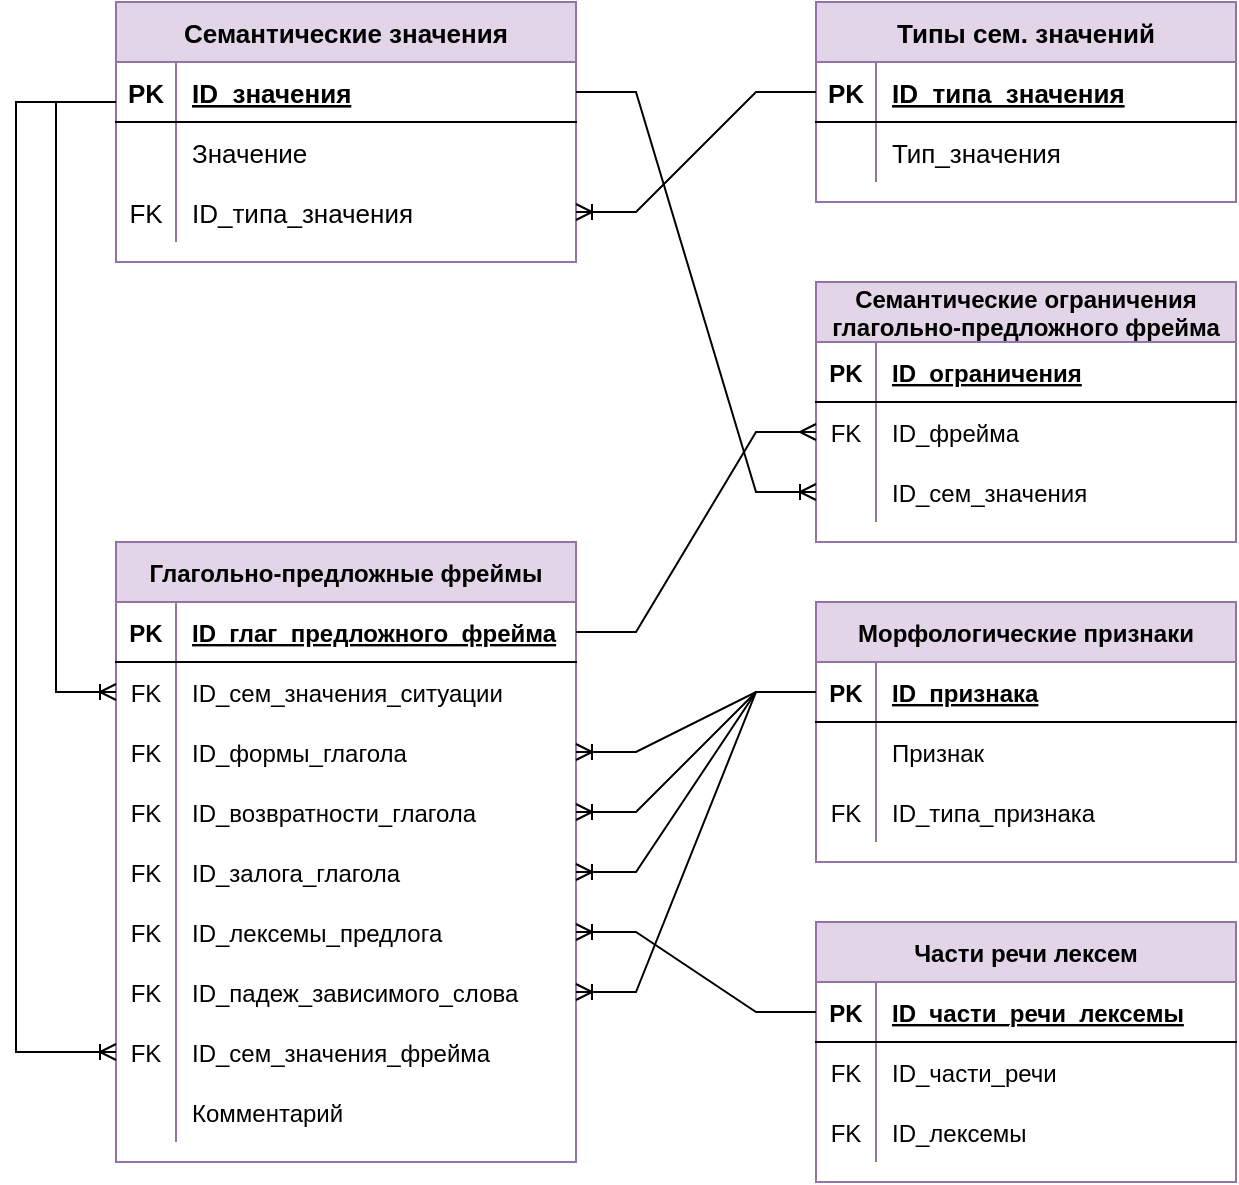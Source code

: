 <mxfile version="16.5.1" type="device"><diagram id="5JQQVHACbkHMRtCTp8QR" name="Страница 1"><mxGraphModel dx="865" dy="541" grid="1" gridSize="10" guides="1" tooltips="1" connect="1" arrows="1" fold="1" page="1" pageScale="1" pageWidth="1169" pageHeight="827" math="0" shadow="0"><root><mxCell id="0"/><mxCell id="1" parent="0"/><mxCell id="BQbZQRaz6PcDgly4RD6V-13" value="Глагольно-предложные фреймы" style="shape=table;startSize=30;container=1;collapsible=1;childLayout=tableLayout;fixedRows=1;rowLines=0;fontStyle=1;align=center;resizeLast=1;fillColor=#e1d5e7;strokeColor=#9673a6;" vertex="1" parent="1"><mxGeometry x="370" y="640" width="230" height="310" as="geometry"/></mxCell><mxCell id="BQbZQRaz6PcDgly4RD6V-14" value="" style="shape=tableRow;horizontal=0;startSize=0;swimlaneHead=0;swimlaneBody=0;fillColor=none;collapsible=0;dropTarget=0;points=[[0,0.5],[1,0.5]];portConstraint=eastwest;top=0;left=0;right=0;bottom=1;" vertex="1" parent="BQbZQRaz6PcDgly4RD6V-13"><mxGeometry y="30" width="230" height="30" as="geometry"/></mxCell><mxCell id="BQbZQRaz6PcDgly4RD6V-15" value="PK" style="shape=partialRectangle;connectable=0;fillColor=none;top=0;left=0;bottom=0;right=0;fontStyle=1;overflow=hidden;" vertex="1" parent="BQbZQRaz6PcDgly4RD6V-14"><mxGeometry width="30" height="30" as="geometry"><mxRectangle width="30" height="30" as="alternateBounds"/></mxGeometry></mxCell><mxCell id="BQbZQRaz6PcDgly4RD6V-16" value="ID_глаг_предложного_фрейма" style="shape=partialRectangle;connectable=0;fillColor=none;top=0;left=0;bottom=0;right=0;align=left;spacingLeft=6;fontStyle=5;overflow=hidden;" vertex="1" parent="BQbZQRaz6PcDgly4RD6V-14"><mxGeometry x="30" width="200" height="30" as="geometry"><mxRectangle width="200" height="30" as="alternateBounds"/></mxGeometry></mxCell><mxCell id="BQbZQRaz6PcDgly4RD6V-17" value="" style="shape=tableRow;horizontal=0;startSize=0;swimlaneHead=0;swimlaneBody=0;fillColor=none;collapsible=0;dropTarget=0;points=[[0,0.5],[1,0.5]];portConstraint=eastwest;top=0;left=0;right=0;bottom=0;" vertex="1" parent="BQbZQRaz6PcDgly4RD6V-13"><mxGeometry y="60" width="230" height="30" as="geometry"/></mxCell><mxCell id="BQbZQRaz6PcDgly4RD6V-18" value="FK" style="shape=partialRectangle;connectable=0;fillColor=none;top=0;left=0;bottom=0;right=0;editable=1;overflow=hidden;" vertex="1" parent="BQbZQRaz6PcDgly4RD6V-17"><mxGeometry width="30" height="30" as="geometry"><mxRectangle width="30" height="30" as="alternateBounds"/></mxGeometry></mxCell><mxCell id="BQbZQRaz6PcDgly4RD6V-19" value="ID_сем_значения_ситуации" style="shape=partialRectangle;connectable=0;fillColor=none;top=0;left=0;bottom=0;right=0;align=left;spacingLeft=6;overflow=hidden;" vertex="1" parent="BQbZQRaz6PcDgly4RD6V-17"><mxGeometry x="30" width="200" height="30" as="geometry"><mxRectangle width="200" height="30" as="alternateBounds"/></mxGeometry></mxCell><mxCell id="BQbZQRaz6PcDgly4RD6V-20" value="" style="shape=tableRow;horizontal=0;startSize=0;swimlaneHead=0;swimlaneBody=0;fillColor=none;collapsible=0;dropTarget=0;points=[[0,0.5],[1,0.5]];portConstraint=eastwest;top=0;left=0;right=0;bottom=0;" vertex="1" parent="BQbZQRaz6PcDgly4RD6V-13"><mxGeometry y="90" width="230" height="30" as="geometry"/></mxCell><mxCell id="BQbZQRaz6PcDgly4RD6V-21" value="FK" style="shape=partialRectangle;connectable=0;fillColor=none;top=0;left=0;bottom=0;right=0;editable=1;overflow=hidden;" vertex="1" parent="BQbZQRaz6PcDgly4RD6V-20"><mxGeometry width="30" height="30" as="geometry"><mxRectangle width="30" height="30" as="alternateBounds"/></mxGeometry></mxCell><mxCell id="BQbZQRaz6PcDgly4RD6V-22" value="ID_формы_глагола" style="shape=partialRectangle;connectable=0;fillColor=none;top=0;left=0;bottom=0;right=0;align=left;spacingLeft=6;overflow=hidden;" vertex="1" parent="BQbZQRaz6PcDgly4RD6V-20"><mxGeometry x="30" width="200" height="30" as="geometry"><mxRectangle width="200" height="30" as="alternateBounds"/></mxGeometry></mxCell><mxCell id="BQbZQRaz6PcDgly4RD6V-23" value="" style="shape=tableRow;horizontal=0;startSize=0;swimlaneHead=0;swimlaneBody=0;fillColor=none;collapsible=0;dropTarget=0;points=[[0,0.5],[1,0.5]];portConstraint=eastwest;top=0;left=0;right=0;bottom=0;" vertex="1" parent="BQbZQRaz6PcDgly4RD6V-13"><mxGeometry y="120" width="230" height="30" as="geometry"/></mxCell><mxCell id="BQbZQRaz6PcDgly4RD6V-24" value="FK" style="shape=partialRectangle;connectable=0;fillColor=none;top=0;left=0;bottom=0;right=0;editable=1;overflow=hidden;" vertex="1" parent="BQbZQRaz6PcDgly4RD6V-23"><mxGeometry width="30" height="30" as="geometry"><mxRectangle width="30" height="30" as="alternateBounds"/></mxGeometry></mxCell><mxCell id="BQbZQRaz6PcDgly4RD6V-25" value="ID_возвратности_глагола" style="shape=partialRectangle;connectable=0;fillColor=none;top=0;left=0;bottom=0;right=0;align=left;spacingLeft=6;overflow=hidden;" vertex="1" parent="BQbZQRaz6PcDgly4RD6V-23"><mxGeometry x="30" width="200" height="30" as="geometry"><mxRectangle width="200" height="30" as="alternateBounds"/></mxGeometry></mxCell><mxCell id="BQbZQRaz6PcDgly4RD6V-26" value="" style="shape=tableRow;horizontal=0;startSize=0;swimlaneHead=0;swimlaneBody=0;fillColor=none;collapsible=0;dropTarget=0;points=[[0,0.5],[1,0.5]];portConstraint=eastwest;top=0;left=0;right=0;bottom=0;" vertex="1" parent="BQbZQRaz6PcDgly4RD6V-13"><mxGeometry y="150" width="230" height="30" as="geometry"/></mxCell><mxCell id="BQbZQRaz6PcDgly4RD6V-27" value="FK" style="shape=partialRectangle;connectable=0;fillColor=none;top=0;left=0;bottom=0;right=0;editable=1;overflow=hidden;" vertex="1" parent="BQbZQRaz6PcDgly4RD6V-26"><mxGeometry width="30" height="30" as="geometry"><mxRectangle width="30" height="30" as="alternateBounds"/></mxGeometry></mxCell><mxCell id="BQbZQRaz6PcDgly4RD6V-28" value="ID_залога_глагола" style="shape=partialRectangle;connectable=0;fillColor=none;top=0;left=0;bottom=0;right=0;align=left;spacingLeft=6;overflow=hidden;" vertex="1" parent="BQbZQRaz6PcDgly4RD6V-26"><mxGeometry x="30" width="200" height="30" as="geometry"><mxRectangle width="200" height="30" as="alternateBounds"/></mxGeometry></mxCell><mxCell id="BQbZQRaz6PcDgly4RD6V-29" value="" style="shape=tableRow;horizontal=0;startSize=0;swimlaneHead=0;swimlaneBody=0;fillColor=none;collapsible=0;dropTarget=0;points=[[0,0.5],[1,0.5]];portConstraint=eastwest;top=0;left=0;right=0;bottom=0;" vertex="1" parent="BQbZQRaz6PcDgly4RD6V-13"><mxGeometry y="180" width="230" height="30" as="geometry"/></mxCell><mxCell id="BQbZQRaz6PcDgly4RD6V-30" value="FK" style="shape=partialRectangle;connectable=0;fillColor=none;top=0;left=0;bottom=0;right=0;editable=1;overflow=hidden;" vertex="1" parent="BQbZQRaz6PcDgly4RD6V-29"><mxGeometry width="30" height="30" as="geometry"><mxRectangle width="30" height="30" as="alternateBounds"/></mxGeometry></mxCell><mxCell id="BQbZQRaz6PcDgly4RD6V-31" value="ID_лексемы_предлога" style="shape=partialRectangle;connectable=0;fillColor=none;top=0;left=0;bottom=0;right=0;align=left;spacingLeft=6;overflow=hidden;" vertex="1" parent="BQbZQRaz6PcDgly4RD6V-29"><mxGeometry x="30" width="200" height="30" as="geometry"><mxRectangle width="200" height="30" as="alternateBounds"/></mxGeometry></mxCell><mxCell id="BQbZQRaz6PcDgly4RD6V-32" value="" style="shape=tableRow;horizontal=0;startSize=0;swimlaneHead=0;swimlaneBody=0;fillColor=none;collapsible=0;dropTarget=0;points=[[0,0.5],[1,0.5]];portConstraint=eastwest;top=0;left=0;right=0;bottom=0;" vertex="1" parent="BQbZQRaz6PcDgly4RD6V-13"><mxGeometry y="210" width="230" height="30" as="geometry"/></mxCell><mxCell id="BQbZQRaz6PcDgly4RD6V-33" value="FK" style="shape=partialRectangle;connectable=0;fillColor=none;top=0;left=0;bottom=0;right=0;editable=1;overflow=hidden;" vertex="1" parent="BQbZQRaz6PcDgly4RD6V-32"><mxGeometry width="30" height="30" as="geometry"><mxRectangle width="30" height="30" as="alternateBounds"/></mxGeometry></mxCell><mxCell id="BQbZQRaz6PcDgly4RD6V-34" value="ID_падеж_зависимого_слова" style="shape=partialRectangle;connectable=0;fillColor=none;top=0;left=0;bottom=0;right=0;align=left;spacingLeft=6;overflow=hidden;" vertex="1" parent="BQbZQRaz6PcDgly4RD6V-32"><mxGeometry x="30" width="200" height="30" as="geometry"><mxRectangle width="200" height="30" as="alternateBounds"/></mxGeometry></mxCell><mxCell id="BQbZQRaz6PcDgly4RD6V-35" value="" style="shape=tableRow;horizontal=0;startSize=0;swimlaneHead=0;swimlaneBody=0;fillColor=none;collapsible=0;dropTarget=0;points=[[0,0.5],[1,0.5]];portConstraint=eastwest;top=0;left=0;right=0;bottom=0;" vertex="1" parent="BQbZQRaz6PcDgly4RD6V-13"><mxGeometry y="240" width="230" height="30" as="geometry"/></mxCell><mxCell id="BQbZQRaz6PcDgly4RD6V-36" value="FK" style="shape=partialRectangle;connectable=0;fillColor=none;top=0;left=0;bottom=0;right=0;editable=1;overflow=hidden;" vertex="1" parent="BQbZQRaz6PcDgly4RD6V-35"><mxGeometry width="30" height="30" as="geometry"><mxRectangle width="30" height="30" as="alternateBounds"/></mxGeometry></mxCell><mxCell id="BQbZQRaz6PcDgly4RD6V-37" value="ID_сем_значения_фрейма" style="shape=partialRectangle;connectable=0;fillColor=none;top=0;left=0;bottom=0;right=0;align=left;spacingLeft=6;overflow=hidden;" vertex="1" parent="BQbZQRaz6PcDgly4RD6V-35"><mxGeometry x="30" width="200" height="30" as="geometry"><mxRectangle width="200" height="30" as="alternateBounds"/></mxGeometry></mxCell><mxCell id="BQbZQRaz6PcDgly4RD6V-38" value="" style="shape=tableRow;horizontal=0;startSize=0;swimlaneHead=0;swimlaneBody=0;fillColor=none;collapsible=0;dropTarget=0;points=[[0,0.5],[1,0.5]];portConstraint=eastwest;top=0;left=0;right=0;bottom=0;" vertex="1" parent="BQbZQRaz6PcDgly4RD6V-13"><mxGeometry y="270" width="230" height="30" as="geometry"/></mxCell><mxCell id="BQbZQRaz6PcDgly4RD6V-39" value="" style="shape=partialRectangle;connectable=0;fillColor=none;top=0;left=0;bottom=0;right=0;editable=1;overflow=hidden;" vertex="1" parent="BQbZQRaz6PcDgly4RD6V-38"><mxGeometry width="30" height="30" as="geometry"><mxRectangle width="30" height="30" as="alternateBounds"/></mxGeometry></mxCell><mxCell id="BQbZQRaz6PcDgly4RD6V-40" value="Комментарий" style="shape=partialRectangle;connectable=0;fillColor=none;top=0;left=0;bottom=0;right=0;align=left;spacingLeft=6;overflow=hidden;" vertex="1" parent="BQbZQRaz6PcDgly4RD6V-38"><mxGeometry x="30" width="200" height="30" as="geometry"><mxRectangle width="200" height="30" as="alternateBounds"/></mxGeometry></mxCell><mxCell id="BQbZQRaz6PcDgly4RD6V-41" value="Семантические ограничения &#10;глагольно-предложного фрейма" style="shape=table;startSize=30;container=1;collapsible=1;childLayout=tableLayout;fixedRows=1;rowLines=0;fontStyle=1;align=center;resizeLast=1;fillColor=#e1d5e7;strokeColor=#9673a6;" vertex="1" parent="1"><mxGeometry x="720" y="510" width="210" height="130" as="geometry"/></mxCell><mxCell id="BQbZQRaz6PcDgly4RD6V-42" value="" style="shape=tableRow;horizontal=0;startSize=0;swimlaneHead=0;swimlaneBody=0;fillColor=none;collapsible=0;dropTarget=0;points=[[0,0.5],[1,0.5]];portConstraint=eastwest;top=0;left=0;right=0;bottom=1;" vertex="1" parent="BQbZQRaz6PcDgly4RD6V-41"><mxGeometry y="30" width="210" height="30" as="geometry"/></mxCell><mxCell id="BQbZQRaz6PcDgly4RD6V-43" value="PK" style="shape=partialRectangle;connectable=0;fillColor=none;top=0;left=0;bottom=0;right=0;fontStyle=1;overflow=hidden;" vertex="1" parent="BQbZQRaz6PcDgly4RD6V-42"><mxGeometry width="30" height="30" as="geometry"><mxRectangle width="30" height="30" as="alternateBounds"/></mxGeometry></mxCell><mxCell id="BQbZQRaz6PcDgly4RD6V-44" value="ID_ограничения" style="shape=partialRectangle;connectable=0;fillColor=none;top=0;left=0;bottom=0;right=0;align=left;spacingLeft=6;fontStyle=5;overflow=hidden;" vertex="1" parent="BQbZQRaz6PcDgly4RD6V-42"><mxGeometry x="30" width="180" height="30" as="geometry"><mxRectangle width="180" height="30" as="alternateBounds"/></mxGeometry></mxCell><mxCell id="BQbZQRaz6PcDgly4RD6V-45" value="" style="shape=tableRow;horizontal=0;startSize=0;swimlaneHead=0;swimlaneBody=0;fillColor=none;collapsible=0;dropTarget=0;points=[[0,0.5],[1,0.5]];portConstraint=eastwest;top=0;left=0;right=0;bottom=0;" vertex="1" parent="BQbZQRaz6PcDgly4RD6V-41"><mxGeometry y="60" width="210" height="30" as="geometry"/></mxCell><mxCell id="BQbZQRaz6PcDgly4RD6V-46" value="FK" style="shape=partialRectangle;connectable=0;fillColor=none;top=0;left=0;bottom=0;right=0;editable=1;overflow=hidden;" vertex="1" parent="BQbZQRaz6PcDgly4RD6V-45"><mxGeometry width="30" height="30" as="geometry"><mxRectangle width="30" height="30" as="alternateBounds"/></mxGeometry></mxCell><mxCell id="BQbZQRaz6PcDgly4RD6V-47" value="ID_фрейма" style="shape=partialRectangle;connectable=0;fillColor=none;top=0;left=0;bottom=0;right=0;align=left;spacingLeft=6;overflow=hidden;" vertex="1" parent="BQbZQRaz6PcDgly4RD6V-45"><mxGeometry x="30" width="180" height="30" as="geometry"><mxRectangle width="180" height="30" as="alternateBounds"/></mxGeometry></mxCell><mxCell id="BQbZQRaz6PcDgly4RD6V-48" value="" style="shape=tableRow;horizontal=0;startSize=0;swimlaneHead=0;swimlaneBody=0;fillColor=none;collapsible=0;dropTarget=0;points=[[0,0.5],[1,0.5]];portConstraint=eastwest;top=0;left=0;right=0;bottom=0;" vertex="1" parent="BQbZQRaz6PcDgly4RD6V-41"><mxGeometry y="90" width="210" height="30" as="geometry"/></mxCell><mxCell id="BQbZQRaz6PcDgly4RD6V-49" value="" style="shape=partialRectangle;connectable=0;fillColor=none;top=0;left=0;bottom=0;right=0;editable=1;overflow=hidden;" vertex="1" parent="BQbZQRaz6PcDgly4RD6V-48"><mxGeometry width="30" height="30" as="geometry"><mxRectangle width="30" height="30" as="alternateBounds"/></mxGeometry></mxCell><mxCell id="BQbZQRaz6PcDgly4RD6V-50" value="ID_сем_значения" style="shape=partialRectangle;connectable=0;fillColor=none;top=0;left=0;bottom=0;right=0;align=left;spacingLeft=6;overflow=hidden;" vertex="1" parent="BQbZQRaz6PcDgly4RD6V-48"><mxGeometry x="30" width="180" height="30" as="geometry"><mxRectangle width="180" height="30" as="alternateBounds"/></mxGeometry></mxCell><mxCell id="BQbZQRaz6PcDgly4RD6V-87" value="Части речи лексем" style="shape=table;startSize=30;container=1;collapsible=1;childLayout=tableLayout;fixedRows=1;rowLines=0;fontStyle=1;align=center;resizeLast=1;fillColor=#e1d5e7;strokeColor=#9673a6;" vertex="1" parent="1"><mxGeometry x="720" y="830" width="210" height="130" as="geometry"/></mxCell><mxCell id="BQbZQRaz6PcDgly4RD6V-88" value="" style="shape=tableRow;horizontal=0;startSize=0;swimlaneHead=0;swimlaneBody=0;fillColor=none;collapsible=0;dropTarget=0;points=[[0,0.5],[1,0.5]];portConstraint=eastwest;top=0;left=0;right=0;bottom=1;" vertex="1" parent="BQbZQRaz6PcDgly4RD6V-87"><mxGeometry y="30" width="210" height="30" as="geometry"/></mxCell><mxCell id="BQbZQRaz6PcDgly4RD6V-89" value="PK" style="shape=partialRectangle;connectable=0;fillColor=none;top=0;left=0;bottom=0;right=0;fontStyle=1;overflow=hidden;" vertex="1" parent="BQbZQRaz6PcDgly4RD6V-88"><mxGeometry width="30" height="30" as="geometry"><mxRectangle width="30" height="30" as="alternateBounds"/></mxGeometry></mxCell><mxCell id="BQbZQRaz6PcDgly4RD6V-90" value="ID_части_речи_лексемы" style="shape=partialRectangle;connectable=0;fillColor=none;top=0;left=0;bottom=0;right=0;align=left;spacingLeft=6;fontStyle=5;overflow=hidden;" vertex="1" parent="BQbZQRaz6PcDgly4RD6V-88"><mxGeometry x="30" width="180" height="30" as="geometry"><mxRectangle width="180" height="30" as="alternateBounds"/></mxGeometry></mxCell><mxCell id="BQbZQRaz6PcDgly4RD6V-91" value="" style="shape=tableRow;horizontal=0;startSize=0;swimlaneHead=0;swimlaneBody=0;fillColor=none;collapsible=0;dropTarget=0;points=[[0,0.5],[1,0.5]];portConstraint=eastwest;top=0;left=0;right=0;bottom=0;" vertex="1" parent="BQbZQRaz6PcDgly4RD6V-87"><mxGeometry y="60" width="210" height="30" as="geometry"/></mxCell><mxCell id="BQbZQRaz6PcDgly4RD6V-92" value="FK" style="shape=partialRectangle;connectable=0;fillColor=none;top=0;left=0;bottom=0;right=0;editable=1;overflow=hidden;" vertex="1" parent="BQbZQRaz6PcDgly4RD6V-91"><mxGeometry width="30" height="30" as="geometry"><mxRectangle width="30" height="30" as="alternateBounds"/></mxGeometry></mxCell><mxCell id="BQbZQRaz6PcDgly4RD6V-93" value="ID_части_речи" style="shape=partialRectangle;connectable=0;fillColor=none;top=0;left=0;bottom=0;right=0;align=left;spacingLeft=6;overflow=hidden;" vertex="1" parent="BQbZQRaz6PcDgly4RD6V-91"><mxGeometry x="30" width="180" height="30" as="geometry"><mxRectangle width="180" height="30" as="alternateBounds"/></mxGeometry></mxCell><mxCell id="BQbZQRaz6PcDgly4RD6V-94" value="" style="shape=tableRow;horizontal=0;startSize=0;swimlaneHead=0;swimlaneBody=0;fillColor=none;collapsible=0;dropTarget=0;points=[[0,0.5],[1,0.5]];portConstraint=eastwest;top=0;left=0;right=0;bottom=0;" vertex="1" parent="BQbZQRaz6PcDgly4RD6V-87"><mxGeometry y="90" width="210" height="30" as="geometry"/></mxCell><mxCell id="BQbZQRaz6PcDgly4RD6V-95" value="FK" style="shape=partialRectangle;connectable=0;fillColor=none;top=0;left=0;bottom=0;right=0;editable=1;overflow=hidden;" vertex="1" parent="BQbZQRaz6PcDgly4RD6V-94"><mxGeometry width="30" height="30" as="geometry"><mxRectangle width="30" height="30" as="alternateBounds"/></mxGeometry></mxCell><mxCell id="BQbZQRaz6PcDgly4RD6V-96" value="ID_лексемы" style="shape=partialRectangle;connectable=0;fillColor=none;top=0;left=0;bottom=0;right=0;align=left;spacingLeft=6;overflow=hidden;" vertex="1" parent="BQbZQRaz6PcDgly4RD6V-94"><mxGeometry x="30" width="180" height="30" as="geometry"><mxRectangle width="180" height="30" as="alternateBounds"/></mxGeometry></mxCell><mxCell id="BQbZQRaz6PcDgly4RD6V-97" value="Морфологические признаки" style="shape=table;startSize=30;container=1;collapsible=1;childLayout=tableLayout;fixedRows=1;rowLines=0;fontStyle=1;align=center;resizeLast=1;fillColor=#e1d5e7;strokeColor=#9673a6;" vertex="1" parent="1"><mxGeometry x="720" y="670" width="210" height="130" as="geometry"/></mxCell><mxCell id="BQbZQRaz6PcDgly4RD6V-98" value="" style="shape=tableRow;horizontal=0;startSize=0;swimlaneHead=0;swimlaneBody=0;fillColor=none;collapsible=0;dropTarget=0;points=[[0,0.5],[1,0.5]];portConstraint=eastwest;top=0;left=0;right=0;bottom=1;" vertex="1" parent="BQbZQRaz6PcDgly4RD6V-97"><mxGeometry y="30" width="210" height="30" as="geometry"/></mxCell><mxCell id="BQbZQRaz6PcDgly4RD6V-99" value="PK" style="shape=partialRectangle;connectable=0;fillColor=none;top=0;left=0;bottom=0;right=0;fontStyle=1;overflow=hidden;" vertex="1" parent="BQbZQRaz6PcDgly4RD6V-98"><mxGeometry width="30" height="30" as="geometry"><mxRectangle width="30" height="30" as="alternateBounds"/></mxGeometry></mxCell><mxCell id="BQbZQRaz6PcDgly4RD6V-100" value="ID_признака" style="shape=partialRectangle;connectable=0;fillColor=none;top=0;left=0;bottom=0;right=0;align=left;spacingLeft=6;fontStyle=5;overflow=hidden;" vertex="1" parent="BQbZQRaz6PcDgly4RD6V-98"><mxGeometry x="30" width="180" height="30" as="geometry"><mxRectangle width="180" height="30" as="alternateBounds"/></mxGeometry></mxCell><mxCell id="BQbZQRaz6PcDgly4RD6V-101" value="" style="shape=tableRow;horizontal=0;startSize=0;swimlaneHead=0;swimlaneBody=0;fillColor=none;collapsible=0;dropTarget=0;points=[[0,0.5],[1,0.5]];portConstraint=eastwest;top=0;left=0;right=0;bottom=0;" vertex="1" parent="BQbZQRaz6PcDgly4RD6V-97"><mxGeometry y="60" width="210" height="30" as="geometry"/></mxCell><mxCell id="BQbZQRaz6PcDgly4RD6V-102" value="" style="shape=partialRectangle;connectable=0;fillColor=none;top=0;left=0;bottom=0;right=0;editable=1;overflow=hidden;" vertex="1" parent="BQbZQRaz6PcDgly4RD6V-101"><mxGeometry width="30" height="30" as="geometry"><mxRectangle width="30" height="30" as="alternateBounds"/></mxGeometry></mxCell><mxCell id="BQbZQRaz6PcDgly4RD6V-103" value="Признак" style="shape=partialRectangle;connectable=0;fillColor=none;top=0;left=0;bottom=0;right=0;align=left;spacingLeft=6;overflow=hidden;" vertex="1" parent="BQbZQRaz6PcDgly4RD6V-101"><mxGeometry x="30" width="180" height="30" as="geometry"><mxRectangle width="180" height="30" as="alternateBounds"/></mxGeometry></mxCell><mxCell id="BQbZQRaz6PcDgly4RD6V-104" value="" style="shape=tableRow;horizontal=0;startSize=0;swimlaneHead=0;swimlaneBody=0;fillColor=none;collapsible=0;dropTarget=0;points=[[0,0.5],[1,0.5]];portConstraint=eastwest;top=0;left=0;right=0;bottom=0;" vertex="1" parent="BQbZQRaz6PcDgly4RD6V-97"><mxGeometry y="90" width="210" height="30" as="geometry"/></mxCell><mxCell id="BQbZQRaz6PcDgly4RD6V-105" value="FK" style="shape=partialRectangle;connectable=0;fillColor=none;top=0;left=0;bottom=0;right=0;editable=1;overflow=hidden;" vertex="1" parent="BQbZQRaz6PcDgly4RD6V-104"><mxGeometry width="30" height="30" as="geometry"><mxRectangle width="30" height="30" as="alternateBounds"/></mxGeometry></mxCell><mxCell id="BQbZQRaz6PcDgly4RD6V-106" value="ID_типа_признака" style="shape=partialRectangle;connectable=0;fillColor=none;top=0;left=0;bottom=0;right=0;align=left;spacingLeft=6;overflow=hidden;" vertex="1" parent="BQbZQRaz6PcDgly4RD6V-104"><mxGeometry x="30" width="180" height="30" as="geometry"><mxRectangle width="180" height="30" as="alternateBounds"/></mxGeometry></mxCell><mxCell id="BQbZQRaz6PcDgly4RD6V-107" value="" style="edgeStyle=entityRelationEdgeStyle;fontSize=12;html=1;endArrow=ERoneToMany;rounded=0;" edge="1" parent="1" source="BQbZQRaz6PcDgly4RD6V-98" target="BQbZQRaz6PcDgly4RD6V-20"><mxGeometry width="100" height="100" relative="1" as="geometry"><mxPoint x="670" y="850" as="sourcePoint"/><mxPoint x="770" y="750" as="targetPoint"/></mxGeometry></mxCell><mxCell id="BQbZQRaz6PcDgly4RD6V-108" value="" style="edgeStyle=entityRelationEdgeStyle;fontSize=12;html=1;endArrow=ERoneToMany;rounded=0;" edge="1" parent="1" source="BQbZQRaz6PcDgly4RD6V-98" target="BQbZQRaz6PcDgly4RD6V-23"><mxGeometry width="100" height="100" relative="1" as="geometry"><mxPoint x="730" y="695" as="sourcePoint"/><mxPoint x="610" y="755" as="targetPoint"/></mxGeometry></mxCell><mxCell id="BQbZQRaz6PcDgly4RD6V-109" value="" style="edgeStyle=entityRelationEdgeStyle;fontSize=12;html=1;endArrow=ERoneToMany;rounded=0;" edge="1" parent="1" source="BQbZQRaz6PcDgly4RD6V-98" target="BQbZQRaz6PcDgly4RD6V-26"><mxGeometry width="100" height="100" relative="1" as="geometry"><mxPoint x="730" y="695" as="sourcePoint"/><mxPoint x="610" y="785" as="targetPoint"/></mxGeometry></mxCell><mxCell id="BQbZQRaz6PcDgly4RD6V-110" value="" style="edgeStyle=entityRelationEdgeStyle;fontSize=12;html=1;endArrow=ERoneToMany;rounded=0;" edge="1" parent="1" source="BQbZQRaz6PcDgly4RD6V-98" target="BQbZQRaz6PcDgly4RD6V-32"><mxGeometry width="100" height="100" relative="1" as="geometry"><mxPoint x="730" y="695" as="sourcePoint"/><mxPoint x="610" y="815" as="targetPoint"/></mxGeometry></mxCell><mxCell id="BQbZQRaz6PcDgly4RD6V-111" value="" style="edgeStyle=entityRelationEdgeStyle;fontSize=12;html=1;endArrow=ERoneToMany;rounded=0;" edge="1" parent="1" source="BQbZQRaz6PcDgly4RD6V-88" target="BQbZQRaz6PcDgly4RD6V-29"><mxGeometry width="100" height="100" relative="1" as="geometry"><mxPoint x="730" y="695" as="sourcePoint"/><mxPoint x="610" y="875" as="targetPoint"/></mxGeometry></mxCell><mxCell id="BQbZQRaz6PcDgly4RD6V-112" value="" style="edgeStyle=entityRelationEdgeStyle;fontSize=12;html=1;endArrow=ERmany;rounded=0;" edge="1" parent="1" source="BQbZQRaz6PcDgly4RD6V-14" target="BQbZQRaz6PcDgly4RD6V-45"><mxGeometry width="100" height="100" relative="1" as="geometry"><mxPoint x="650" y="680" as="sourcePoint"/><mxPoint x="750" y="580" as="targetPoint"/></mxGeometry></mxCell><mxCell id="BQbZQRaz6PcDgly4RD6V-113" value="Семантические значения" style="shape=table;startSize=30;container=1;collapsible=1;childLayout=tableLayout;fixedRows=1;rowLines=0;fontStyle=1;align=center;resizeLast=1;fillColor=#e1d5e7;strokeColor=#9673a6;fontSize=13;" vertex="1" parent="1"><mxGeometry x="370" y="370" width="230" height="130" as="geometry"/></mxCell><mxCell id="BQbZQRaz6PcDgly4RD6V-114" value="" style="shape=tableRow;horizontal=0;startSize=0;swimlaneHead=0;swimlaneBody=0;fillColor=none;collapsible=0;dropTarget=0;points=[[0,0.5],[1,0.5]];portConstraint=eastwest;top=0;left=0;right=0;bottom=1;fontSize=13;" vertex="1" parent="BQbZQRaz6PcDgly4RD6V-113"><mxGeometry y="30" width="230" height="30" as="geometry"/></mxCell><mxCell id="BQbZQRaz6PcDgly4RD6V-115" value="PK" style="shape=partialRectangle;connectable=0;fillColor=none;top=0;left=0;bottom=0;right=0;fontStyle=1;overflow=hidden;fontSize=13;" vertex="1" parent="BQbZQRaz6PcDgly4RD6V-114"><mxGeometry width="30" height="30" as="geometry"><mxRectangle width="30" height="30" as="alternateBounds"/></mxGeometry></mxCell><mxCell id="BQbZQRaz6PcDgly4RD6V-116" value="ID_значения" style="shape=partialRectangle;connectable=0;fillColor=none;top=0;left=0;bottom=0;right=0;align=left;spacingLeft=6;fontStyle=5;overflow=hidden;fontSize=13;" vertex="1" parent="BQbZQRaz6PcDgly4RD6V-114"><mxGeometry x="30" width="200" height="30" as="geometry"><mxRectangle width="200" height="30" as="alternateBounds"/></mxGeometry></mxCell><mxCell id="BQbZQRaz6PcDgly4RD6V-117" value="" style="shape=tableRow;horizontal=0;startSize=0;swimlaneHead=0;swimlaneBody=0;fillColor=none;collapsible=0;dropTarget=0;points=[[0,0.5],[1,0.5]];portConstraint=eastwest;top=0;left=0;right=0;bottom=0;fontSize=13;" vertex="1" parent="BQbZQRaz6PcDgly4RD6V-113"><mxGeometry y="60" width="230" height="30" as="geometry"/></mxCell><mxCell id="BQbZQRaz6PcDgly4RD6V-118" value="" style="shape=partialRectangle;connectable=0;fillColor=none;top=0;left=0;bottom=0;right=0;editable=1;overflow=hidden;fontSize=13;" vertex="1" parent="BQbZQRaz6PcDgly4RD6V-117"><mxGeometry width="30" height="30" as="geometry"><mxRectangle width="30" height="30" as="alternateBounds"/></mxGeometry></mxCell><mxCell id="BQbZQRaz6PcDgly4RD6V-119" value="Значение" style="shape=partialRectangle;connectable=0;fillColor=none;top=0;left=0;bottom=0;right=0;align=left;spacingLeft=6;overflow=hidden;fontSize=13;" vertex="1" parent="BQbZQRaz6PcDgly4RD6V-117"><mxGeometry x="30" width="200" height="30" as="geometry"><mxRectangle width="200" height="30" as="alternateBounds"/></mxGeometry></mxCell><mxCell id="BQbZQRaz6PcDgly4RD6V-120" value="" style="shape=tableRow;horizontal=0;startSize=0;swimlaneHead=0;swimlaneBody=0;fillColor=none;collapsible=0;dropTarget=0;points=[[0,0.5],[1,0.5]];portConstraint=eastwest;top=0;left=0;right=0;bottom=0;fontSize=13;" vertex="1" parent="BQbZQRaz6PcDgly4RD6V-113"><mxGeometry y="90" width="230" height="30" as="geometry"/></mxCell><mxCell id="BQbZQRaz6PcDgly4RD6V-121" value="FK" style="shape=partialRectangle;connectable=0;fillColor=none;top=0;left=0;bottom=0;right=0;editable=1;overflow=hidden;fontSize=13;" vertex="1" parent="BQbZQRaz6PcDgly4RD6V-120"><mxGeometry width="30" height="30" as="geometry"><mxRectangle width="30" height="30" as="alternateBounds"/></mxGeometry></mxCell><mxCell id="BQbZQRaz6PcDgly4RD6V-122" value="ID_типа_значения" style="shape=partialRectangle;connectable=0;fillColor=none;top=0;left=0;bottom=0;right=0;align=left;spacingLeft=6;overflow=hidden;fontSize=13;" vertex="1" parent="BQbZQRaz6PcDgly4RD6V-120"><mxGeometry x="30" width="200" height="30" as="geometry"><mxRectangle width="200" height="30" as="alternateBounds"/></mxGeometry></mxCell><mxCell id="BQbZQRaz6PcDgly4RD6V-123" value="Типы сем. значений" style="shape=table;startSize=30;container=1;collapsible=1;childLayout=tableLayout;fixedRows=1;rowLines=0;fontStyle=1;align=center;resizeLast=1;fillColor=#e1d5e7;strokeColor=#9673a6;fontSize=13;" vertex="1" parent="1"><mxGeometry x="720" y="370" width="210" height="100" as="geometry"/></mxCell><mxCell id="BQbZQRaz6PcDgly4RD6V-124" value="" style="shape=tableRow;horizontal=0;startSize=0;swimlaneHead=0;swimlaneBody=0;fillColor=none;collapsible=0;dropTarget=0;points=[[0,0.5],[1,0.5]];portConstraint=eastwest;top=0;left=0;right=0;bottom=1;fontSize=13;" vertex="1" parent="BQbZQRaz6PcDgly4RD6V-123"><mxGeometry y="30" width="210" height="30" as="geometry"/></mxCell><mxCell id="BQbZQRaz6PcDgly4RD6V-125" value="PK" style="shape=partialRectangle;connectable=0;fillColor=none;top=0;left=0;bottom=0;right=0;fontStyle=1;overflow=hidden;fontSize=13;" vertex="1" parent="BQbZQRaz6PcDgly4RD6V-124"><mxGeometry width="30" height="30" as="geometry"><mxRectangle width="30" height="30" as="alternateBounds"/></mxGeometry></mxCell><mxCell id="BQbZQRaz6PcDgly4RD6V-126" value="ID_типа_значения" style="shape=partialRectangle;connectable=0;fillColor=none;top=0;left=0;bottom=0;right=0;align=left;spacingLeft=6;fontStyle=5;overflow=hidden;fontSize=13;" vertex="1" parent="BQbZQRaz6PcDgly4RD6V-124"><mxGeometry x="30" width="180" height="30" as="geometry"><mxRectangle width="180" height="30" as="alternateBounds"/></mxGeometry></mxCell><mxCell id="BQbZQRaz6PcDgly4RD6V-127" value="" style="shape=tableRow;horizontal=0;startSize=0;swimlaneHead=0;swimlaneBody=0;fillColor=none;collapsible=0;dropTarget=0;points=[[0,0.5],[1,0.5]];portConstraint=eastwest;top=0;left=0;right=0;bottom=0;fontSize=13;" vertex="1" parent="BQbZQRaz6PcDgly4RD6V-123"><mxGeometry y="60" width="210" height="30" as="geometry"/></mxCell><mxCell id="BQbZQRaz6PcDgly4RD6V-128" value="" style="shape=partialRectangle;connectable=0;fillColor=none;top=0;left=0;bottom=0;right=0;editable=1;overflow=hidden;fontSize=13;" vertex="1" parent="BQbZQRaz6PcDgly4RD6V-127"><mxGeometry width="30" height="30" as="geometry"><mxRectangle width="30" height="30" as="alternateBounds"/></mxGeometry></mxCell><mxCell id="BQbZQRaz6PcDgly4RD6V-129" value="Тип_значения" style="shape=partialRectangle;connectable=0;fillColor=none;top=0;left=0;bottom=0;right=0;align=left;spacingLeft=6;overflow=hidden;fontSize=13;" vertex="1" parent="BQbZQRaz6PcDgly4RD6V-127"><mxGeometry x="30" width="180" height="30" as="geometry"><mxRectangle width="180" height="30" as="alternateBounds"/></mxGeometry></mxCell><mxCell id="BQbZQRaz6PcDgly4RD6V-130" value="" style="edgeStyle=entityRelationEdgeStyle;fontSize=13;html=1;endArrow=ERoneToMany;rounded=0;" edge="1" parent="1" source="BQbZQRaz6PcDgly4RD6V-124" target="BQbZQRaz6PcDgly4RD6V-120"><mxGeometry width="100" height="100" relative="1" as="geometry"><mxPoint x="640" y="845" as="sourcePoint"/><mxPoint x="740" y="745" as="targetPoint"/></mxGeometry></mxCell><mxCell id="BQbZQRaz6PcDgly4RD6V-131" value="" style="edgeStyle=orthogonalEdgeStyle;fontSize=12;html=1;endArrow=ERoneToMany;rounded=0;" edge="1" parent="1" source="BQbZQRaz6PcDgly4RD6V-114" target="BQbZQRaz6PcDgly4RD6V-17"><mxGeometry width="100" height="100" relative="1" as="geometry"><mxPoint x="600" y="580" as="sourcePoint"/><mxPoint x="700" y="480" as="targetPoint"/><Array as="points"><mxPoint x="340" y="420"/><mxPoint x="340" y="715"/></Array></mxGeometry></mxCell><mxCell id="BQbZQRaz6PcDgly4RD6V-133" value="" style="edgeStyle=orthogonalEdgeStyle;fontSize=12;html=1;endArrow=ERoneToMany;rounded=0;" edge="1" parent="1" source="BQbZQRaz6PcDgly4RD6V-114" target="BQbZQRaz6PcDgly4RD6V-35"><mxGeometry width="100" height="100" relative="1" as="geometry"><mxPoint x="600" y="700" as="sourcePoint"/><mxPoint x="700" y="600" as="targetPoint"/><Array as="points"><mxPoint x="320" y="420"/><mxPoint x="320" y="895"/></Array></mxGeometry></mxCell><mxCell id="BQbZQRaz6PcDgly4RD6V-134" value="" style="edgeStyle=entityRelationEdgeStyle;fontSize=12;html=1;endArrow=ERoneToMany;rounded=0;" edge="1" parent="1" source="BQbZQRaz6PcDgly4RD6V-114" target="BQbZQRaz6PcDgly4RD6V-48"><mxGeometry width="100" height="100" relative="1" as="geometry"><mxPoint x="600" y="700" as="sourcePoint"/><mxPoint x="700" y="600" as="targetPoint"/></mxGeometry></mxCell></root></mxGraphModel></diagram></mxfile>